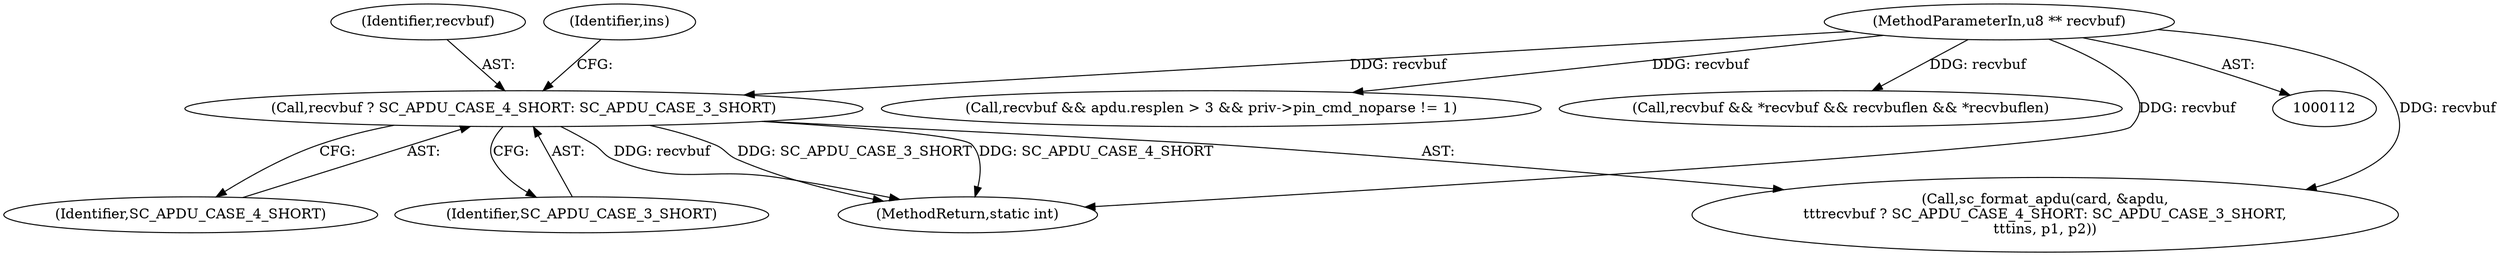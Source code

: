 digraph "0_OpenSC_8fe377e93b4b56060e5bbfb6f3142ceaeca744fa_14@API" {
"1000203" [label="(Call,recvbuf ? SC_APDU_CASE_4_SHORT: SC_APDU_CASE_3_SHORT)"];
"1000119" [label="(MethodParameterIn,u8 ** recvbuf)"];
"1000206" [label="(Identifier,SC_APDU_CASE_3_SHORT)"];
"1000119" [label="(MethodParameterIn,u8 ** recvbuf)"];
"1000205" [label="(Identifier,SC_APDU_CASE_4_SHORT)"];
"1000199" [label="(Call,sc_format_apdu(card, &apdu,\n\t\t\trecvbuf ? SC_APDU_CASE_4_SHORT: SC_APDU_CASE_3_SHORT,\n\t\t\tins, p1, p2))"];
"1000204" [label="(Identifier,recvbuf)"];
"1000203" [label="(Call,recvbuf ? SC_APDU_CASE_4_SHORT: SC_APDU_CASE_3_SHORT)"];
"1000207" [label="(Identifier,ins)"];
"1000376" [label="(Call,recvbuf && apdu.resplen > 3 && priv->pin_cmd_noparse != 1)"];
"1000168" [label="(Call,recvbuf && *recvbuf && recvbuflen && *recvbuflen)"];
"1000495" [label="(MethodReturn,static int)"];
"1000203" -> "1000199"  [label="AST: "];
"1000203" -> "1000205"  [label="CFG: "];
"1000203" -> "1000206"  [label="CFG: "];
"1000204" -> "1000203"  [label="AST: "];
"1000205" -> "1000203"  [label="AST: "];
"1000206" -> "1000203"  [label="AST: "];
"1000207" -> "1000203"  [label="CFG: "];
"1000203" -> "1000495"  [label="DDG: SC_APDU_CASE_3_SHORT"];
"1000203" -> "1000495"  [label="DDG: SC_APDU_CASE_4_SHORT"];
"1000203" -> "1000495"  [label="DDG: recvbuf"];
"1000119" -> "1000203"  [label="DDG: recvbuf"];
"1000119" -> "1000112"  [label="AST: "];
"1000119" -> "1000495"  [label="DDG: recvbuf"];
"1000119" -> "1000168"  [label="DDG: recvbuf"];
"1000119" -> "1000199"  [label="DDG: recvbuf"];
"1000119" -> "1000376"  [label="DDG: recvbuf"];
}
